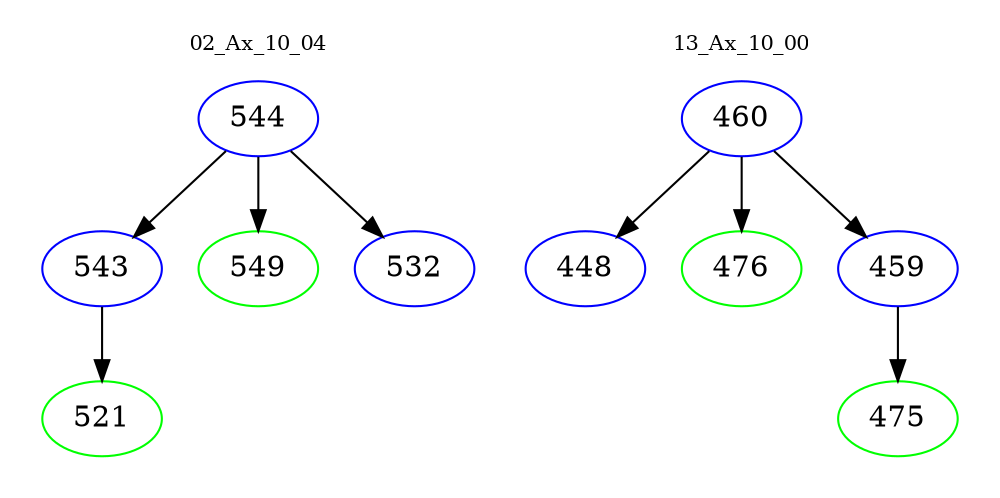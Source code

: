 digraph{
subgraph cluster_0 {
color = white
label = "02_Ax_10_04";
fontsize=10;
T0_544 [label="544", color="blue"]
T0_544 -> T0_543 [color="black"]
T0_543 [label="543", color="blue"]
T0_543 -> T0_521 [color="black"]
T0_521 [label="521", color="green"]
T0_544 -> T0_549 [color="black"]
T0_549 [label="549", color="green"]
T0_544 -> T0_532 [color="black"]
T0_532 [label="532", color="blue"]
}
subgraph cluster_1 {
color = white
label = "13_Ax_10_00";
fontsize=10;
T1_460 [label="460", color="blue"]
T1_460 -> T1_448 [color="black"]
T1_448 [label="448", color="blue"]
T1_460 -> T1_476 [color="black"]
T1_476 [label="476", color="green"]
T1_460 -> T1_459 [color="black"]
T1_459 [label="459", color="blue"]
T1_459 -> T1_475 [color="black"]
T1_475 [label="475", color="green"]
}
}
